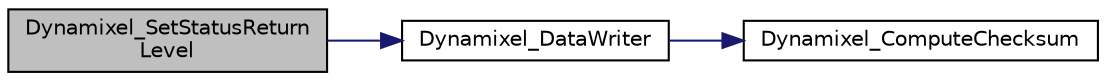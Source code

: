 digraph "Dynamixel_SetStatusReturnLevel"
{
  edge [fontname="Helvetica",fontsize="10",labelfontname="Helvetica",labelfontsize="10"];
  node [fontname="Helvetica",fontsize="10",shape=record];
  rankdir="LR";
  Node141 [label="Dynamixel_SetStatusReturn\lLevel",height=0.2,width=0.4,color="black", fillcolor="grey75", style="filled", fontcolor="black"];
  Node141 -> Node142 [color="midnightblue",fontsize="10",style="solid",fontname="Helvetica"];
  Node142 [label="Dynamixel_DataWriter",height=0.2,width=0.4,color="black", fillcolor="white", style="filled",URL="$group___dynamixel_protocol_v1___public___functions___l_l___t_x___r_x.html#gaabac5f22c65d45c6e62aec697ac597bf",tooltip="Sends an array of data to a motor as per its configuration details. "];
  Node142 -> Node143 [color="midnightblue",fontsize="10",style="solid",fontname="Helvetica"];
  Node143 [label="Dynamixel_ComputeChecksum",height=0.2,width=0.4,color="black", fillcolor="white", style="filled",URL="$group___dynamixel_protocol_v1___private___functions___computation.html#ga3c6dca1a4013633e13288bd7f1191fe0",tooltip="Compute the checksum for data passes in, according to a modular checksum algorithm employed by the Dy..."];
}
